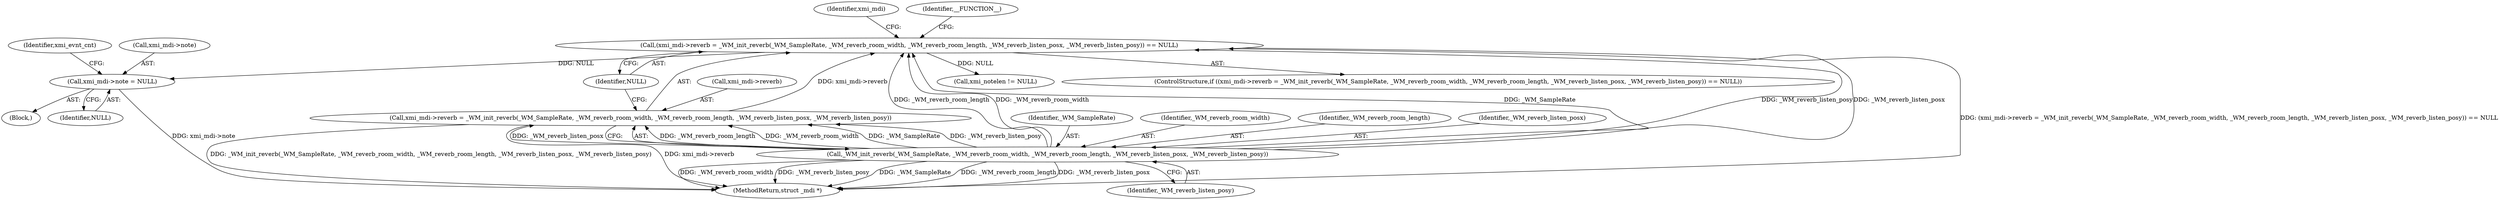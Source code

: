 digraph "0_wildmidi_660b513d99bced8783a4a5984ac2f742c74ebbdd_3@pointer" {
"1001025" [label="(Call,xmi_mdi->note = NULL)"];
"1000983" [label="(Call,(xmi_mdi->reverb = _WM_init_reverb(_WM_SampleRate, _WM_reverb_room_width, _WM_reverb_room_length, _WM_reverb_listen_posx, _WM_reverb_listen_posy)) == NULL)"];
"1000984" [label="(Call,xmi_mdi->reverb = _WM_init_reverb(_WM_SampleRate, _WM_reverb_room_width, _WM_reverb_room_length, _WM_reverb_listen_posx, _WM_reverb_listen_posy))"];
"1000988" [label="(Call,_WM_init_reverb(_WM_SampleRate, _WM_reverb_room_width, _WM_reverb_room_length, _WM_reverb_listen_posx, _WM_reverb_listen_posy))"];
"1000989" [label="(Identifier,_WM_SampleRate)"];
"1000983" [label="(Call,(xmi_mdi->reverb = _WM_init_reverb(_WM_SampleRate, _WM_reverb_room_width, _WM_reverb_room_length, _WM_reverb_listen_posx, _WM_reverb_listen_posy)) == NULL)"];
"1001032" [label="(Identifier,xmi_evnt_cnt)"];
"1000107" [label="(Block,)"];
"1001026" [label="(Call,xmi_mdi->note)"];
"1000988" [label="(Call,_WM_init_reverb(_WM_SampleRate, _WM_reverb_room_width, _WM_reverb_room_length, _WM_reverb_listen_posx, _WM_reverb_listen_posy))"];
"1001006" [label="(Identifier,xmi_mdi)"];
"1000994" [label="(Identifier,NULL)"];
"1000990" [label="(Identifier,_WM_reverb_room_width)"];
"1000997" [label="(Identifier,__FUNCTION__)"];
"1001059" [label="(MethodReturn,struct _mdi *)"];
"1000985" [label="(Call,xmi_mdi->reverb)"];
"1000984" [label="(Call,xmi_mdi->reverb = _WM_init_reverb(_WM_SampleRate, _WM_reverb_room_width, _WM_reverb_room_length, _WM_reverb_listen_posx, _WM_reverb_listen_posy))"];
"1001044" [label="(Call,xmi_notelen != NULL)"];
"1000991" [label="(Identifier,_WM_reverb_room_length)"];
"1001029" [label="(Identifier,NULL)"];
"1000982" [label="(ControlStructure,if ((xmi_mdi->reverb = _WM_init_reverb(_WM_SampleRate, _WM_reverb_room_width, _WM_reverb_room_length, _WM_reverb_listen_posx, _WM_reverb_listen_posy)) == NULL))"];
"1001025" [label="(Call,xmi_mdi->note = NULL)"];
"1000992" [label="(Identifier,_WM_reverb_listen_posx)"];
"1000993" [label="(Identifier,_WM_reverb_listen_posy)"];
"1001025" -> "1000107"  [label="AST: "];
"1001025" -> "1001029"  [label="CFG: "];
"1001026" -> "1001025"  [label="AST: "];
"1001029" -> "1001025"  [label="AST: "];
"1001032" -> "1001025"  [label="CFG: "];
"1001025" -> "1001059"  [label="DDG: xmi_mdi->note"];
"1000983" -> "1001025"  [label="DDG: NULL"];
"1000983" -> "1000982"  [label="AST: "];
"1000983" -> "1000994"  [label="CFG: "];
"1000984" -> "1000983"  [label="AST: "];
"1000994" -> "1000983"  [label="AST: "];
"1000997" -> "1000983"  [label="CFG: "];
"1001006" -> "1000983"  [label="CFG: "];
"1000983" -> "1001059"  [label="DDG: (xmi_mdi->reverb = _WM_init_reverb(_WM_SampleRate, _WM_reverb_room_width, _WM_reverb_room_length, _WM_reverb_listen_posx, _WM_reverb_listen_posy)) == NULL"];
"1000984" -> "1000983"  [label="DDG: xmi_mdi->reverb"];
"1000988" -> "1000983"  [label="DDG: _WM_reverb_room_length"];
"1000988" -> "1000983"  [label="DDG: _WM_reverb_room_width"];
"1000988" -> "1000983"  [label="DDG: _WM_SampleRate"];
"1000988" -> "1000983"  [label="DDG: _WM_reverb_listen_posy"];
"1000988" -> "1000983"  [label="DDG: _WM_reverb_listen_posx"];
"1000983" -> "1001044"  [label="DDG: NULL"];
"1000984" -> "1000988"  [label="CFG: "];
"1000985" -> "1000984"  [label="AST: "];
"1000988" -> "1000984"  [label="AST: "];
"1000994" -> "1000984"  [label="CFG: "];
"1000984" -> "1001059"  [label="DDG: _WM_init_reverb(_WM_SampleRate, _WM_reverb_room_width, _WM_reverb_room_length, _WM_reverb_listen_posx, _WM_reverb_listen_posy)"];
"1000984" -> "1001059"  [label="DDG: xmi_mdi->reverb"];
"1000988" -> "1000984"  [label="DDG: _WM_reverb_room_length"];
"1000988" -> "1000984"  [label="DDG: _WM_reverb_room_width"];
"1000988" -> "1000984"  [label="DDG: _WM_SampleRate"];
"1000988" -> "1000984"  [label="DDG: _WM_reverb_listen_posy"];
"1000988" -> "1000984"  [label="DDG: _WM_reverb_listen_posx"];
"1000988" -> "1000993"  [label="CFG: "];
"1000989" -> "1000988"  [label="AST: "];
"1000990" -> "1000988"  [label="AST: "];
"1000991" -> "1000988"  [label="AST: "];
"1000992" -> "1000988"  [label="AST: "];
"1000993" -> "1000988"  [label="AST: "];
"1000988" -> "1001059"  [label="DDG: _WM_reverb_listen_posy"];
"1000988" -> "1001059"  [label="DDG: _WM_SampleRate"];
"1000988" -> "1001059"  [label="DDG: _WM_reverb_room_length"];
"1000988" -> "1001059"  [label="DDG: _WM_reverb_listen_posx"];
"1000988" -> "1001059"  [label="DDG: _WM_reverb_room_width"];
}
